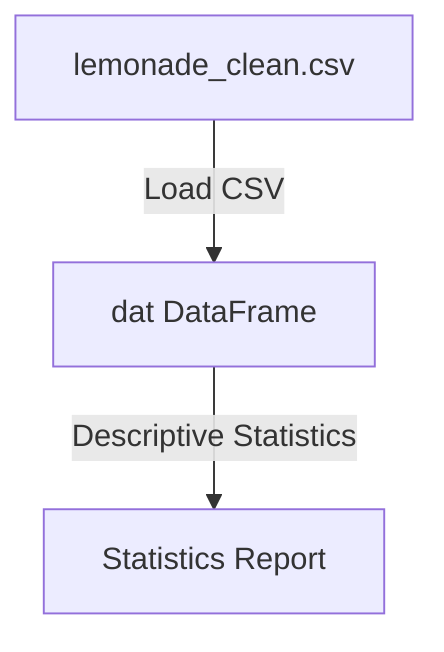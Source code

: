 flowchart TD
    A["lemonade_clean.csv"] -->|Load CSV| B["dat DataFrame"] 
    B -->|Descriptive Statistics| C["Statistics Report"]
